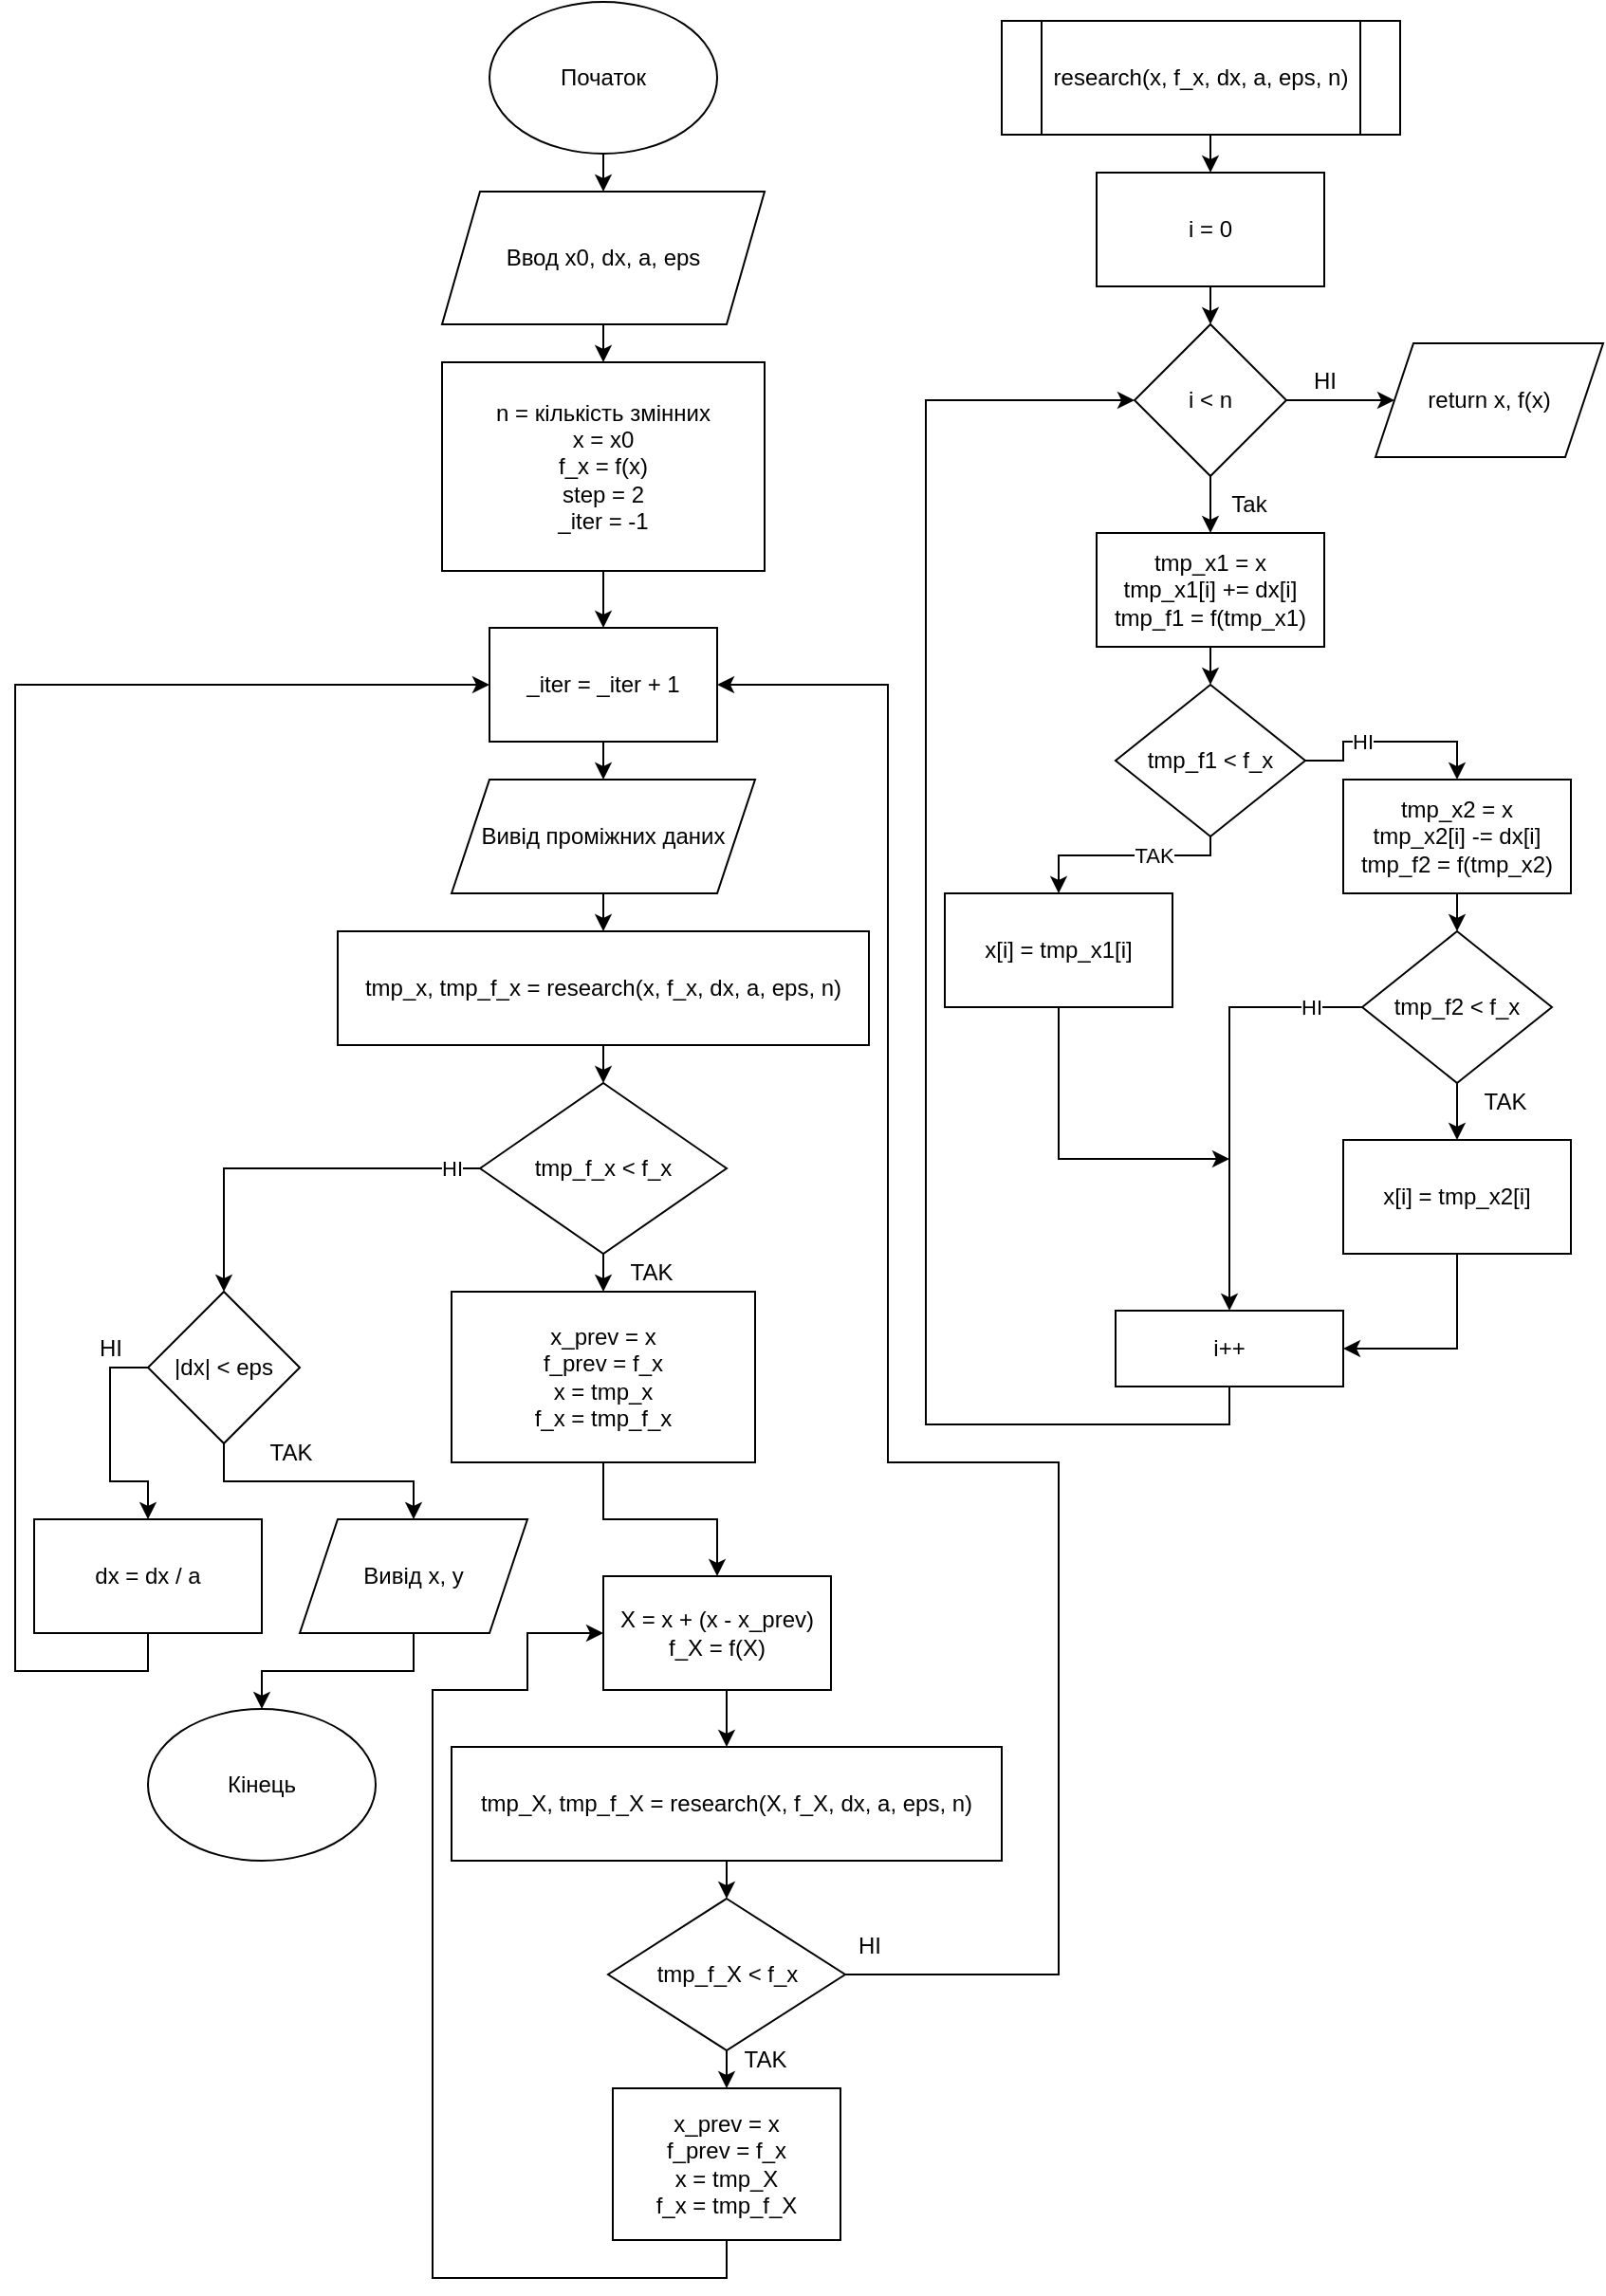 <mxfile version="20.5.3" type="device"><diagram id="C5RBs43oDa-KdzZeNtuy" name="Page-1"><mxGraphModel dx="1483" dy="638" grid="1" gridSize="10" guides="1" tooltips="1" connect="1" arrows="1" fold="1" page="1" pageScale="1" pageWidth="827" pageHeight="1169" math="0" shadow="0"><root><mxCell id="WIyWlLk6GJQsqaUBKTNV-0"/><mxCell id="WIyWlLk6GJQsqaUBKTNV-1" parent="WIyWlLk6GJQsqaUBKTNV-0"/><mxCell id="ism-ftfe4e-Q2Qb1BYqm-3" style="edgeStyle=orthogonalEdgeStyle;rounded=0;orthogonalLoop=1;jettySize=auto;html=1;exitX=0.5;exitY=1;exitDx=0;exitDy=0;entryX=0.5;entryY=0;entryDx=0;entryDy=0;" edge="1" parent="WIyWlLk6GJQsqaUBKTNV-1" source="ism-ftfe4e-Q2Qb1BYqm-0" target="ism-ftfe4e-Q2Qb1BYqm-4"><mxGeometry relative="1" as="geometry"><mxPoint x="300" y="120" as="targetPoint"/></mxGeometry></mxCell><mxCell id="ism-ftfe4e-Q2Qb1BYqm-0" value="Початок" style="ellipse;whiteSpace=wrap;html=1;" vertex="1" parent="WIyWlLk6GJQsqaUBKTNV-1"><mxGeometry x="240" y="20" width="120" height="80" as="geometry"/></mxCell><mxCell id="ism-ftfe4e-Q2Qb1BYqm-1" value="Кінець" style="ellipse;whiteSpace=wrap;html=1;" vertex="1" parent="WIyWlLk6GJQsqaUBKTNV-1"><mxGeometry x="60" y="920" width="120" height="80" as="geometry"/></mxCell><mxCell id="ism-ftfe4e-Q2Qb1BYqm-6" style="edgeStyle=orthogonalEdgeStyle;rounded=0;orthogonalLoop=1;jettySize=auto;html=1;exitX=0.5;exitY=1;exitDx=0;exitDy=0;entryX=0.5;entryY=0;entryDx=0;entryDy=0;" edge="1" parent="WIyWlLk6GJQsqaUBKTNV-1" source="ism-ftfe4e-Q2Qb1BYqm-4" target="ism-ftfe4e-Q2Qb1BYqm-5"><mxGeometry relative="1" as="geometry"/></mxCell><mxCell id="ism-ftfe4e-Q2Qb1BYqm-4" value="Ввод x0, dx, a, eps" style="shape=parallelogram;perimeter=parallelogramPerimeter;whiteSpace=wrap;html=1;fixedSize=1;" vertex="1" parent="WIyWlLk6GJQsqaUBKTNV-1"><mxGeometry x="215" y="120" width="170" height="70" as="geometry"/></mxCell><mxCell id="ism-ftfe4e-Q2Qb1BYqm-8" style="edgeStyle=orthogonalEdgeStyle;rounded=0;orthogonalLoop=1;jettySize=auto;html=1;exitX=0.5;exitY=1;exitDx=0;exitDy=0;entryX=0.5;entryY=0;entryDx=0;entryDy=0;" edge="1" parent="WIyWlLk6GJQsqaUBKTNV-1" source="ism-ftfe4e-Q2Qb1BYqm-5" target="ism-ftfe4e-Q2Qb1BYqm-9"><mxGeometry relative="1" as="geometry"><mxPoint x="304" y="340" as="targetPoint"/></mxGeometry></mxCell><mxCell id="ism-ftfe4e-Q2Qb1BYqm-5" value="n = кількість змінних&lt;br&gt;x = x0&lt;br&gt;f_x = f(x)&lt;br&gt;step = 2&lt;br&gt;_iter = -1" style="rounded=0;whiteSpace=wrap;html=1;" vertex="1" parent="WIyWlLk6GJQsqaUBKTNV-1"><mxGeometry x="215" y="210" width="170" height="110" as="geometry"/></mxCell><mxCell id="ism-ftfe4e-Q2Qb1BYqm-12" style="edgeStyle=orthogonalEdgeStyle;rounded=0;orthogonalLoop=1;jettySize=auto;html=1;exitX=0.5;exitY=1;exitDx=0;exitDy=0;entryX=0.5;entryY=0;entryDx=0;entryDy=0;" edge="1" parent="WIyWlLk6GJQsqaUBKTNV-1" source="ism-ftfe4e-Q2Qb1BYqm-9" target="ism-ftfe4e-Q2Qb1BYqm-11"><mxGeometry relative="1" as="geometry"/></mxCell><mxCell id="ism-ftfe4e-Q2Qb1BYqm-9" value="_iter = _iter + 1" style="rounded=0;whiteSpace=wrap;html=1;" vertex="1" parent="WIyWlLk6GJQsqaUBKTNV-1"><mxGeometry x="240" y="350" width="120" height="60" as="geometry"/></mxCell><mxCell id="ism-ftfe4e-Q2Qb1BYqm-14" style="edgeStyle=orthogonalEdgeStyle;rounded=0;orthogonalLoop=1;jettySize=auto;html=1;exitX=0.5;exitY=1;exitDx=0;exitDy=0;entryX=0.5;entryY=0;entryDx=0;entryDy=0;" edge="1" parent="WIyWlLk6GJQsqaUBKTNV-1" source="ism-ftfe4e-Q2Qb1BYqm-11" target="ism-ftfe4e-Q2Qb1BYqm-15"><mxGeometry relative="1" as="geometry"><mxPoint x="300" y="510" as="targetPoint"/></mxGeometry></mxCell><mxCell id="ism-ftfe4e-Q2Qb1BYqm-11" value="Вивід проміжних даних" style="shape=parallelogram;perimeter=parallelogramPerimeter;whiteSpace=wrap;html=1;fixedSize=1;" vertex="1" parent="WIyWlLk6GJQsqaUBKTNV-1"><mxGeometry x="220" y="430" width="160" height="60" as="geometry"/></mxCell><mxCell id="ism-ftfe4e-Q2Qb1BYqm-53" style="edgeStyle=orthogonalEdgeStyle;rounded=0;orthogonalLoop=1;jettySize=auto;html=1;exitX=0.5;exitY=1;exitDx=0;exitDy=0;entryX=0.5;entryY=0;entryDx=0;entryDy=0;" edge="1" parent="WIyWlLk6GJQsqaUBKTNV-1" source="ism-ftfe4e-Q2Qb1BYqm-15" target="ism-ftfe4e-Q2Qb1BYqm-51"><mxGeometry relative="1" as="geometry"/></mxCell><mxCell id="ism-ftfe4e-Q2Qb1BYqm-15" value="tmp_x, tmp_f_x = research(x, f_x, dx, a, eps, n)" style="rounded=0;whiteSpace=wrap;html=1;" vertex="1" parent="WIyWlLk6GJQsqaUBKTNV-1"><mxGeometry x="160" y="510" width="280" height="60" as="geometry"/></mxCell><mxCell id="ism-ftfe4e-Q2Qb1BYqm-22" style="edgeStyle=orthogonalEdgeStyle;rounded=0;orthogonalLoop=1;jettySize=auto;html=1;exitX=0.5;exitY=1;exitDx=0;exitDy=0;entryX=0.5;entryY=0;entryDx=0;entryDy=0;" edge="1" parent="WIyWlLk6GJQsqaUBKTNV-1" source="ism-ftfe4e-Q2Qb1BYqm-17" target="ism-ftfe4e-Q2Qb1BYqm-21"><mxGeometry relative="1" as="geometry"/></mxCell><mxCell id="ism-ftfe4e-Q2Qb1BYqm-17" value="research(x, f_x, dx, a, eps, n)" style="shape=process;whiteSpace=wrap;html=1;backgroundOutline=1;" vertex="1" parent="WIyWlLk6GJQsqaUBKTNV-1"><mxGeometry x="510" y="30" width="210" height="60" as="geometry"/></mxCell><mxCell id="ism-ftfe4e-Q2Qb1BYqm-25" style="edgeStyle=orthogonalEdgeStyle;rounded=0;orthogonalLoop=1;jettySize=auto;html=1;exitX=0.5;exitY=1;exitDx=0;exitDy=0;entryX=0.5;entryY=0;entryDx=0;entryDy=0;" edge="1" parent="WIyWlLk6GJQsqaUBKTNV-1" source="ism-ftfe4e-Q2Qb1BYqm-20" target="ism-ftfe4e-Q2Qb1BYqm-24"><mxGeometry relative="1" as="geometry"/></mxCell><mxCell id="ism-ftfe4e-Q2Qb1BYqm-49" style="edgeStyle=orthogonalEdgeStyle;rounded=0;orthogonalLoop=1;jettySize=auto;html=1;exitX=1;exitY=0.5;exitDx=0;exitDy=0;entryX=0;entryY=0.5;entryDx=0;entryDy=0;" edge="1" parent="WIyWlLk6GJQsqaUBKTNV-1" source="ism-ftfe4e-Q2Qb1BYqm-20" target="ism-ftfe4e-Q2Qb1BYqm-31"><mxGeometry relative="1" as="geometry"/></mxCell><mxCell id="ism-ftfe4e-Q2Qb1BYqm-20" value="i &amp;lt; n" style="rhombus;whiteSpace=wrap;html=1;" vertex="1" parent="WIyWlLk6GJQsqaUBKTNV-1"><mxGeometry x="580" y="190" width="80" height="80" as="geometry"/></mxCell><mxCell id="ism-ftfe4e-Q2Qb1BYqm-23" style="edgeStyle=orthogonalEdgeStyle;rounded=0;orthogonalLoop=1;jettySize=auto;html=1;exitX=0.5;exitY=1;exitDx=0;exitDy=0;entryX=0.5;entryY=0;entryDx=0;entryDy=0;" edge="1" parent="WIyWlLk6GJQsqaUBKTNV-1" source="ism-ftfe4e-Q2Qb1BYqm-21" target="ism-ftfe4e-Q2Qb1BYqm-20"><mxGeometry relative="1" as="geometry"/></mxCell><mxCell id="ism-ftfe4e-Q2Qb1BYqm-21" value="i = 0" style="rounded=0;whiteSpace=wrap;html=1;" vertex="1" parent="WIyWlLk6GJQsqaUBKTNV-1"><mxGeometry x="560" y="110" width="120" height="60" as="geometry"/></mxCell><mxCell id="ism-ftfe4e-Q2Qb1BYqm-28" style="edgeStyle=orthogonalEdgeStyle;rounded=0;orthogonalLoop=1;jettySize=auto;html=1;exitX=0.5;exitY=1;exitDx=0;exitDy=0;entryX=0.5;entryY=0;entryDx=0;entryDy=0;" edge="1" parent="WIyWlLk6GJQsqaUBKTNV-1" source="ism-ftfe4e-Q2Qb1BYqm-24" target="ism-ftfe4e-Q2Qb1BYqm-27"><mxGeometry relative="1" as="geometry"/></mxCell><mxCell id="ism-ftfe4e-Q2Qb1BYqm-24" value="tmp_x1 = x&lt;br&gt;tmp_x1[i] += dx[i]&lt;br&gt;tmp_f1 = f(tmp_x1)" style="rounded=0;whiteSpace=wrap;html=1;" vertex="1" parent="WIyWlLk6GJQsqaUBKTNV-1"><mxGeometry x="560" y="300" width="120" height="60" as="geometry"/></mxCell><mxCell id="ism-ftfe4e-Q2Qb1BYqm-26" value="Tak" style="text;html=1;align=center;verticalAlign=middle;resizable=0;points=[];autosize=1;strokeColor=none;fillColor=none;" vertex="1" parent="WIyWlLk6GJQsqaUBKTNV-1"><mxGeometry x="620" y="270" width="40" height="30" as="geometry"/></mxCell><mxCell id="ism-ftfe4e-Q2Qb1BYqm-30" style="edgeStyle=orthogonalEdgeStyle;rounded=0;orthogonalLoop=1;jettySize=auto;html=1;exitX=0.5;exitY=1;exitDx=0;exitDy=0;entryX=0.5;entryY=0;entryDx=0;entryDy=0;" edge="1" parent="WIyWlLk6GJQsqaUBKTNV-1" source="ism-ftfe4e-Q2Qb1BYqm-27" target="ism-ftfe4e-Q2Qb1BYqm-29"><mxGeometry relative="1" as="geometry"><Array as="points"><mxPoint x="620" y="470"/><mxPoint x="540" y="470"/></Array></mxGeometry></mxCell><mxCell id="ism-ftfe4e-Q2Qb1BYqm-33" value="TAK" style="edgeLabel;html=1;align=center;verticalAlign=middle;resizable=0;points=[];" vertex="1" connectable="0" parent="ism-ftfe4e-Q2Qb1BYqm-30"><mxGeometry x="-0.436" y="2" relative="1" as="geometry"><mxPoint x="-9" y="-2" as="offset"/></mxGeometry></mxCell><mxCell id="ism-ftfe4e-Q2Qb1BYqm-43" style="edgeStyle=orthogonalEdgeStyle;rounded=0;orthogonalLoop=1;jettySize=auto;html=1;exitX=1;exitY=0.5;exitDx=0;exitDy=0;entryX=0.5;entryY=0;entryDx=0;entryDy=0;" edge="1" parent="WIyWlLk6GJQsqaUBKTNV-1" source="ism-ftfe4e-Q2Qb1BYqm-27" target="ism-ftfe4e-Q2Qb1BYqm-34"><mxGeometry relative="1" as="geometry"><Array as="points"><mxPoint x="690" y="420"/><mxPoint x="690" y="410"/><mxPoint x="750" y="410"/></Array></mxGeometry></mxCell><mxCell id="ism-ftfe4e-Q2Qb1BYqm-44" value="HI" style="edgeLabel;html=1;align=center;verticalAlign=middle;resizable=0;points=[];" vertex="1" connectable="0" parent="ism-ftfe4e-Q2Qb1BYqm-43"><mxGeometry x="-0.109" y="-1" relative="1" as="geometry"><mxPoint x="-9" y="-1" as="offset"/></mxGeometry></mxCell><mxCell id="ism-ftfe4e-Q2Qb1BYqm-27" value="tmp_f1 &amp;lt; f_x" style="rhombus;whiteSpace=wrap;html=1;" vertex="1" parent="WIyWlLk6GJQsqaUBKTNV-1"><mxGeometry x="570" y="380" width="100" height="80" as="geometry"/></mxCell><mxCell id="ism-ftfe4e-Q2Qb1BYqm-46" style="edgeStyle=orthogonalEdgeStyle;rounded=0;orthogonalLoop=1;jettySize=auto;html=1;exitX=0.5;exitY=1;exitDx=0;exitDy=0;" edge="1" parent="WIyWlLk6GJQsqaUBKTNV-1" source="ism-ftfe4e-Q2Qb1BYqm-29"><mxGeometry relative="1" as="geometry"><mxPoint x="630" y="630" as="targetPoint"/><Array as="points"><mxPoint x="540" y="630"/></Array></mxGeometry></mxCell><mxCell id="ism-ftfe4e-Q2Qb1BYqm-29" value="x[i] = tmp_x1[i]" style="rounded=0;whiteSpace=wrap;html=1;" vertex="1" parent="WIyWlLk6GJQsqaUBKTNV-1"><mxGeometry x="480" y="490" width="120" height="60" as="geometry"/></mxCell><mxCell id="ism-ftfe4e-Q2Qb1BYqm-31" value="return x, f(x)" style="shape=parallelogram;perimeter=parallelogramPerimeter;whiteSpace=wrap;html=1;fixedSize=1;" vertex="1" parent="WIyWlLk6GJQsqaUBKTNV-1"><mxGeometry x="707" y="200" width="120" height="60" as="geometry"/></mxCell><mxCell id="ism-ftfe4e-Q2Qb1BYqm-36" style="edgeStyle=orthogonalEdgeStyle;rounded=0;orthogonalLoop=1;jettySize=auto;html=1;exitX=0.5;exitY=1;exitDx=0;exitDy=0;entryX=0.5;entryY=0;entryDx=0;entryDy=0;" edge="1" parent="WIyWlLk6GJQsqaUBKTNV-1" source="ism-ftfe4e-Q2Qb1BYqm-34" target="ism-ftfe4e-Q2Qb1BYqm-35"><mxGeometry relative="1" as="geometry"/></mxCell><mxCell id="ism-ftfe4e-Q2Qb1BYqm-34" value="tmp_x2 = x&lt;br&gt;tmp_x2[i] -= dx[i]&lt;br&gt;tmp_f2 = f(tmp_x2)" style="rounded=0;whiteSpace=wrap;html=1;" vertex="1" parent="WIyWlLk6GJQsqaUBKTNV-1"><mxGeometry x="690" y="430" width="120" height="60" as="geometry"/></mxCell><mxCell id="ism-ftfe4e-Q2Qb1BYqm-38" style="edgeStyle=orthogonalEdgeStyle;rounded=0;orthogonalLoop=1;jettySize=auto;html=1;exitX=0.5;exitY=1;exitDx=0;exitDy=0;entryX=0.5;entryY=0;entryDx=0;entryDy=0;" edge="1" parent="WIyWlLk6GJQsqaUBKTNV-1" source="ism-ftfe4e-Q2Qb1BYqm-35" target="ism-ftfe4e-Q2Qb1BYqm-37"><mxGeometry relative="1" as="geometry"/></mxCell><mxCell id="ism-ftfe4e-Q2Qb1BYqm-40" style="edgeStyle=orthogonalEdgeStyle;rounded=0;orthogonalLoop=1;jettySize=auto;html=1;exitX=0;exitY=0.5;exitDx=0;exitDy=0;entryX=0.5;entryY=0;entryDx=0;entryDy=0;" edge="1" parent="WIyWlLk6GJQsqaUBKTNV-1" source="ism-ftfe4e-Q2Qb1BYqm-35" target="ism-ftfe4e-Q2Qb1BYqm-45"><mxGeometry relative="1" as="geometry"><mxPoint x="630" y="640" as="targetPoint"/></mxGeometry></mxCell><mxCell id="ism-ftfe4e-Q2Qb1BYqm-41" value="HI" style="edgeLabel;html=1;align=center;verticalAlign=middle;resizable=0;points=[];" vertex="1" connectable="0" parent="ism-ftfe4e-Q2Qb1BYqm-40"><mxGeometry x="-0.787" y="3" relative="1" as="geometry"><mxPoint x="-3" y="-3" as="offset"/></mxGeometry></mxCell><mxCell id="ism-ftfe4e-Q2Qb1BYqm-35" value="tmp_f2 &amp;lt; f_x" style="rhombus;whiteSpace=wrap;html=1;" vertex="1" parent="WIyWlLk6GJQsqaUBKTNV-1"><mxGeometry x="700" y="510" width="100" height="80" as="geometry"/></mxCell><mxCell id="ism-ftfe4e-Q2Qb1BYqm-42" style="edgeStyle=orthogonalEdgeStyle;rounded=0;orthogonalLoop=1;jettySize=auto;html=1;exitX=0.5;exitY=1;exitDx=0;exitDy=0;entryX=1;entryY=0.5;entryDx=0;entryDy=0;" edge="1" parent="WIyWlLk6GJQsqaUBKTNV-1" source="ism-ftfe4e-Q2Qb1BYqm-37" target="ism-ftfe4e-Q2Qb1BYqm-45"><mxGeometry relative="1" as="geometry"><mxPoint x="630" y="700" as="targetPoint"/><Array as="points"><mxPoint x="750" y="730"/></Array></mxGeometry></mxCell><mxCell id="ism-ftfe4e-Q2Qb1BYqm-37" value="x[i] = tmp_x2[i]" style="rounded=0;whiteSpace=wrap;html=1;" vertex="1" parent="WIyWlLk6GJQsqaUBKTNV-1"><mxGeometry x="690" y="620" width="120" height="60" as="geometry"/></mxCell><mxCell id="ism-ftfe4e-Q2Qb1BYqm-39" value="TAK" style="text;html=1;align=center;verticalAlign=middle;resizable=0;points=[];autosize=1;strokeColor=none;fillColor=none;" vertex="1" parent="WIyWlLk6GJQsqaUBKTNV-1"><mxGeometry x="750" y="585" width="50" height="30" as="geometry"/></mxCell><mxCell id="ism-ftfe4e-Q2Qb1BYqm-47" style="edgeStyle=orthogonalEdgeStyle;rounded=0;orthogonalLoop=1;jettySize=auto;html=1;exitX=0.5;exitY=1;exitDx=0;exitDy=0;" edge="1" parent="WIyWlLk6GJQsqaUBKTNV-1" source="ism-ftfe4e-Q2Qb1BYqm-45"><mxGeometry relative="1" as="geometry"><mxPoint x="580" y="230" as="targetPoint"/><Array as="points"><mxPoint x="630" y="770"/><mxPoint x="470" y="770"/><mxPoint x="470" y="230"/></Array></mxGeometry></mxCell><mxCell id="ism-ftfe4e-Q2Qb1BYqm-45" value="i++" style="rounded=0;whiteSpace=wrap;html=1;" vertex="1" parent="WIyWlLk6GJQsqaUBKTNV-1"><mxGeometry x="570" y="710" width="120" height="40" as="geometry"/></mxCell><mxCell id="ism-ftfe4e-Q2Qb1BYqm-50" value="HI" style="text;html=1;align=center;verticalAlign=middle;resizable=0;points=[];autosize=1;strokeColor=none;fillColor=none;" vertex="1" parent="WIyWlLk6GJQsqaUBKTNV-1"><mxGeometry x="660" y="205" width="40" height="30" as="geometry"/></mxCell><mxCell id="ism-ftfe4e-Q2Qb1BYqm-56" style="edgeStyle=orthogonalEdgeStyle;rounded=0;orthogonalLoop=1;jettySize=auto;html=1;exitX=0.5;exitY=1;exitDx=0;exitDy=0;entryX=0.5;entryY=0;entryDx=0;entryDy=0;" edge="1" parent="WIyWlLk6GJQsqaUBKTNV-1" source="ism-ftfe4e-Q2Qb1BYqm-51" target="ism-ftfe4e-Q2Qb1BYqm-54"><mxGeometry relative="1" as="geometry"/></mxCell><mxCell id="ism-ftfe4e-Q2Qb1BYqm-59" style="edgeStyle=orthogonalEdgeStyle;rounded=0;orthogonalLoop=1;jettySize=auto;html=1;exitX=0;exitY=0.5;exitDx=0;exitDy=0;entryX=0.5;entryY=0;entryDx=0;entryDy=0;" edge="1" parent="WIyWlLk6GJQsqaUBKTNV-1" source="ism-ftfe4e-Q2Qb1BYqm-51" target="ism-ftfe4e-Q2Qb1BYqm-61"><mxGeometry relative="1" as="geometry"><mxPoint x="120" y="710" as="targetPoint"/></mxGeometry></mxCell><mxCell id="ism-ftfe4e-Q2Qb1BYqm-60" value="HI" style="edgeLabel;html=1;align=center;verticalAlign=middle;resizable=0;points=[];" vertex="1" connectable="0" parent="ism-ftfe4e-Q2Qb1BYqm-59"><mxGeometry x="-0.642" relative="1" as="geometry"><mxPoint x="21" as="offset"/></mxGeometry></mxCell><mxCell id="ism-ftfe4e-Q2Qb1BYqm-51" value="tmp_f_x &amp;lt; f_x" style="rhombus;whiteSpace=wrap;html=1;" vertex="1" parent="WIyWlLk6GJQsqaUBKTNV-1"><mxGeometry x="235" y="590" width="130" height="90" as="geometry"/></mxCell><mxCell id="ism-ftfe4e-Q2Qb1BYqm-71" style="edgeStyle=orthogonalEdgeStyle;rounded=0;orthogonalLoop=1;jettySize=auto;html=1;exitX=0.5;exitY=1;exitDx=0;exitDy=0;entryX=0.5;entryY=0;entryDx=0;entryDy=0;" edge="1" parent="WIyWlLk6GJQsqaUBKTNV-1" source="ism-ftfe4e-Q2Qb1BYqm-54" target="ism-ftfe4e-Q2Qb1BYqm-70"><mxGeometry relative="1" as="geometry"/></mxCell><mxCell id="ism-ftfe4e-Q2Qb1BYqm-54" value="&lt;div&gt;x_prev = x&lt;/div&gt;&lt;div&gt;&lt;span style=&quot;&quot;&gt;&#9;&#9;&#9;&#9;&lt;/span&gt;f_prev = f_x&lt;/div&gt;&lt;div&gt;&lt;span style=&quot;&quot;&gt;&#9;&#9;&#9;&#9;&lt;/span&gt;x = tmp_x&lt;/div&gt;&lt;div&gt;&lt;span style=&quot;&quot;&gt;&#9;&#9;&#9;&#9;&lt;/span&gt;f_x = tmp_f_x&lt;/div&gt;" style="rounded=0;whiteSpace=wrap;html=1;" vertex="1" parent="WIyWlLk6GJQsqaUBKTNV-1"><mxGeometry x="220" y="700" width="160" height="90" as="geometry"/></mxCell><mxCell id="ism-ftfe4e-Q2Qb1BYqm-57" value="TAK" style="text;html=1;align=center;verticalAlign=middle;resizable=0;points=[];autosize=1;strokeColor=none;fillColor=none;" vertex="1" parent="WIyWlLk6GJQsqaUBKTNV-1"><mxGeometry x="300" y="675" width="50" height="30" as="geometry"/></mxCell><mxCell id="ism-ftfe4e-Q2Qb1BYqm-63" style="edgeStyle=orthogonalEdgeStyle;rounded=0;orthogonalLoop=1;jettySize=auto;html=1;exitX=0.5;exitY=1;exitDx=0;exitDy=0;entryX=0.5;entryY=0;entryDx=0;entryDy=0;" edge="1" parent="WIyWlLk6GJQsqaUBKTNV-1" source="ism-ftfe4e-Q2Qb1BYqm-61" target="ism-ftfe4e-Q2Qb1BYqm-62"><mxGeometry relative="1" as="geometry"/></mxCell><mxCell id="ism-ftfe4e-Q2Qb1BYqm-66" style="edgeStyle=orthogonalEdgeStyle;rounded=0;orthogonalLoop=1;jettySize=auto;html=1;exitX=0;exitY=0.5;exitDx=0;exitDy=0;entryX=0.5;entryY=0;entryDx=0;entryDy=0;" edge="1" parent="WIyWlLk6GJQsqaUBKTNV-1" source="ism-ftfe4e-Q2Qb1BYqm-61" target="ism-ftfe4e-Q2Qb1BYqm-65"><mxGeometry relative="1" as="geometry"/></mxCell><mxCell id="ism-ftfe4e-Q2Qb1BYqm-61" value="|dx| &amp;lt; eps" style="rhombus;whiteSpace=wrap;html=1;" vertex="1" parent="WIyWlLk6GJQsqaUBKTNV-1"><mxGeometry x="60" y="700" width="80" height="80" as="geometry"/></mxCell><mxCell id="ism-ftfe4e-Q2Qb1BYqm-69" style="edgeStyle=orthogonalEdgeStyle;rounded=0;orthogonalLoop=1;jettySize=auto;html=1;exitX=0.5;exitY=1;exitDx=0;exitDy=0;entryX=0.5;entryY=0;entryDx=0;entryDy=0;" edge="1" parent="WIyWlLk6GJQsqaUBKTNV-1" source="ism-ftfe4e-Q2Qb1BYqm-62" target="ism-ftfe4e-Q2Qb1BYqm-1"><mxGeometry relative="1" as="geometry"/></mxCell><mxCell id="ism-ftfe4e-Q2Qb1BYqm-62" value="Вивід x, y" style="shape=parallelogram;perimeter=parallelogramPerimeter;whiteSpace=wrap;html=1;fixedSize=1;" vertex="1" parent="WIyWlLk6GJQsqaUBKTNV-1"><mxGeometry x="140" y="820" width="120" height="60" as="geometry"/></mxCell><mxCell id="ism-ftfe4e-Q2Qb1BYqm-64" value="TAK" style="text;html=1;align=center;verticalAlign=middle;resizable=0;points=[];autosize=1;strokeColor=none;fillColor=none;" vertex="1" parent="WIyWlLk6GJQsqaUBKTNV-1"><mxGeometry x="110" y="770" width="50" height="30" as="geometry"/></mxCell><mxCell id="ism-ftfe4e-Q2Qb1BYqm-67" style="edgeStyle=orthogonalEdgeStyle;rounded=0;orthogonalLoop=1;jettySize=auto;html=1;exitX=0.5;exitY=1;exitDx=0;exitDy=0;entryX=0;entryY=0.5;entryDx=0;entryDy=0;" edge="1" parent="WIyWlLk6GJQsqaUBKTNV-1" source="ism-ftfe4e-Q2Qb1BYqm-65" target="ism-ftfe4e-Q2Qb1BYqm-9"><mxGeometry relative="1" as="geometry"><mxPoint x="150" y="530" as="targetPoint"/><Array as="points"><mxPoint x="60" y="900"/><mxPoint x="-10" y="900"/><mxPoint x="-10" y="380"/></Array></mxGeometry></mxCell><mxCell id="ism-ftfe4e-Q2Qb1BYqm-65" value="dx = dx / a" style="rounded=0;whiteSpace=wrap;html=1;" vertex="1" parent="WIyWlLk6GJQsqaUBKTNV-1"><mxGeometry y="820" width="120" height="60" as="geometry"/></mxCell><mxCell id="ism-ftfe4e-Q2Qb1BYqm-68" value="HI" style="text;html=1;align=center;verticalAlign=middle;resizable=0;points=[];autosize=1;strokeColor=none;fillColor=none;" vertex="1" parent="WIyWlLk6GJQsqaUBKTNV-1"><mxGeometry x="20" y="715" width="40" height="30" as="geometry"/></mxCell><mxCell id="ism-ftfe4e-Q2Qb1BYqm-73" style="edgeStyle=orthogonalEdgeStyle;rounded=0;orthogonalLoop=1;jettySize=auto;html=1;exitX=0.5;exitY=1;exitDx=0;exitDy=0;entryX=0.5;entryY=0;entryDx=0;entryDy=0;" edge="1" parent="WIyWlLk6GJQsqaUBKTNV-1" source="ism-ftfe4e-Q2Qb1BYqm-70" target="ism-ftfe4e-Q2Qb1BYqm-72"><mxGeometry relative="1" as="geometry"/></mxCell><mxCell id="ism-ftfe4e-Q2Qb1BYqm-70" value="X = x + (x - x_prev)&lt;br&gt;f_X = f(X)&lt;br&gt;" style="rounded=0;whiteSpace=wrap;html=1;" vertex="1" parent="WIyWlLk6GJQsqaUBKTNV-1"><mxGeometry x="300" y="850" width="120" height="60" as="geometry"/></mxCell><mxCell id="ism-ftfe4e-Q2Qb1BYqm-75" style="edgeStyle=orthogonalEdgeStyle;rounded=0;orthogonalLoop=1;jettySize=auto;html=1;exitX=0.5;exitY=1;exitDx=0;exitDy=0;entryX=0.5;entryY=0;entryDx=0;entryDy=0;" edge="1" parent="WIyWlLk6GJQsqaUBKTNV-1" source="ism-ftfe4e-Q2Qb1BYqm-72" target="ism-ftfe4e-Q2Qb1BYqm-74"><mxGeometry relative="1" as="geometry"/></mxCell><mxCell id="ism-ftfe4e-Q2Qb1BYqm-72" value="tmp_X, tmp_f_X = research(X, f_X, dx, a, eps, n)" style="rounded=0;whiteSpace=wrap;html=1;" vertex="1" parent="WIyWlLk6GJQsqaUBKTNV-1"><mxGeometry x="220" y="940" width="290" height="60" as="geometry"/></mxCell><mxCell id="ism-ftfe4e-Q2Qb1BYqm-77" style="edgeStyle=orthogonalEdgeStyle;rounded=0;orthogonalLoop=1;jettySize=auto;html=1;exitX=0.5;exitY=1;exitDx=0;exitDy=0;entryX=0.5;entryY=0;entryDx=0;entryDy=0;" edge="1" parent="WIyWlLk6GJQsqaUBKTNV-1" source="ism-ftfe4e-Q2Qb1BYqm-74" target="ism-ftfe4e-Q2Qb1BYqm-76"><mxGeometry relative="1" as="geometry"/></mxCell><mxCell id="ism-ftfe4e-Q2Qb1BYqm-80" style="edgeStyle=orthogonalEdgeStyle;rounded=0;orthogonalLoop=1;jettySize=auto;html=1;exitX=1;exitY=0.5;exitDx=0;exitDy=0;entryX=1;entryY=0.5;entryDx=0;entryDy=0;" edge="1" parent="WIyWlLk6GJQsqaUBKTNV-1" source="ism-ftfe4e-Q2Qb1BYqm-74" target="ism-ftfe4e-Q2Qb1BYqm-9"><mxGeometry relative="1" as="geometry"><Array as="points"><mxPoint x="540" y="1060"/><mxPoint x="540" y="790"/><mxPoint x="450" y="790"/><mxPoint x="450" y="380"/></Array></mxGeometry></mxCell><mxCell id="ism-ftfe4e-Q2Qb1BYqm-74" value="tmp_f_X &amp;lt; f_x" style="rhombus;whiteSpace=wrap;html=1;" vertex="1" parent="WIyWlLk6GJQsqaUBKTNV-1"><mxGeometry x="302.5" y="1020" width="125" height="80" as="geometry"/></mxCell><mxCell id="ism-ftfe4e-Q2Qb1BYqm-79" style="edgeStyle=orthogonalEdgeStyle;rounded=0;orthogonalLoop=1;jettySize=auto;html=1;exitX=0.5;exitY=1;exitDx=0;exitDy=0;entryX=0;entryY=0.5;entryDx=0;entryDy=0;" edge="1" parent="WIyWlLk6GJQsqaUBKTNV-1" source="ism-ftfe4e-Q2Qb1BYqm-76" target="ism-ftfe4e-Q2Qb1BYqm-70"><mxGeometry relative="1" as="geometry"><Array as="points"><mxPoint x="365" y="1220"/><mxPoint x="210" y="1220"/><mxPoint x="210" y="910"/><mxPoint x="260" y="910"/><mxPoint x="260" y="880"/></Array></mxGeometry></mxCell><mxCell id="ism-ftfe4e-Q2Qb1BYqm-76" value="&lt;div&gt;x_prev = x&lt;/div&gt;&lt;div&gt;&lt;span style=&quot;&quot;&gt;&#9;&#9;&#9;&lt;/span&gt;f_prev = f_x&lt;/div&gt;&lt;div&gt;&lt;span style=&quot;&quot;&gt;&#9;&#9;&#9;&lt;/span&gt;x = tmp_X&lt;/div&gt;&lt;div&gt;&lt;span style=&quot;&quot;&gt;&#9;&#9;&#9;&lt;/span&gt;f_x = tmp_f_X&lt;/div&gt;" style="rounded=0;whiteSpace=wrap;html=1;" vertex="1" parent="WIyWlLk6GJQsqaUBKTNV-1"><mxGeometry x="305" y="1120" width="120" height="80" as="geometry"/></mxCell><mxCell id="ism-ftfe4e-Q2Qb1BYqm-78" value="TAK" style="text;html=1;align=center;verticalAlign=middle;resizable=0;points=[];autosize=1;strokeColor=none;fillColor=none;" vertex="1" parent="WIyWlLk6GJQsqaUBKTNV-1"><mxGeometry x="360" y="1090" width="50" height="30" as="geometry"/></mxCell><mxCell id="ism-ftfe4e-Q2Qb1BYqm-81" value="HI" style="text;html=1;align=center;verticalAlign=middle;resizable=0;points=[];autosize=1;strokeColor=none;fillColor=none;" vertex="1" parent="WIyWlLk6GJQsqaUBKTNV-1"><mxGeometry x="420" y="1030" width="40" height="30" as="geometry"/></mxCell></root></mxGraphModel></diagram></mxfile>